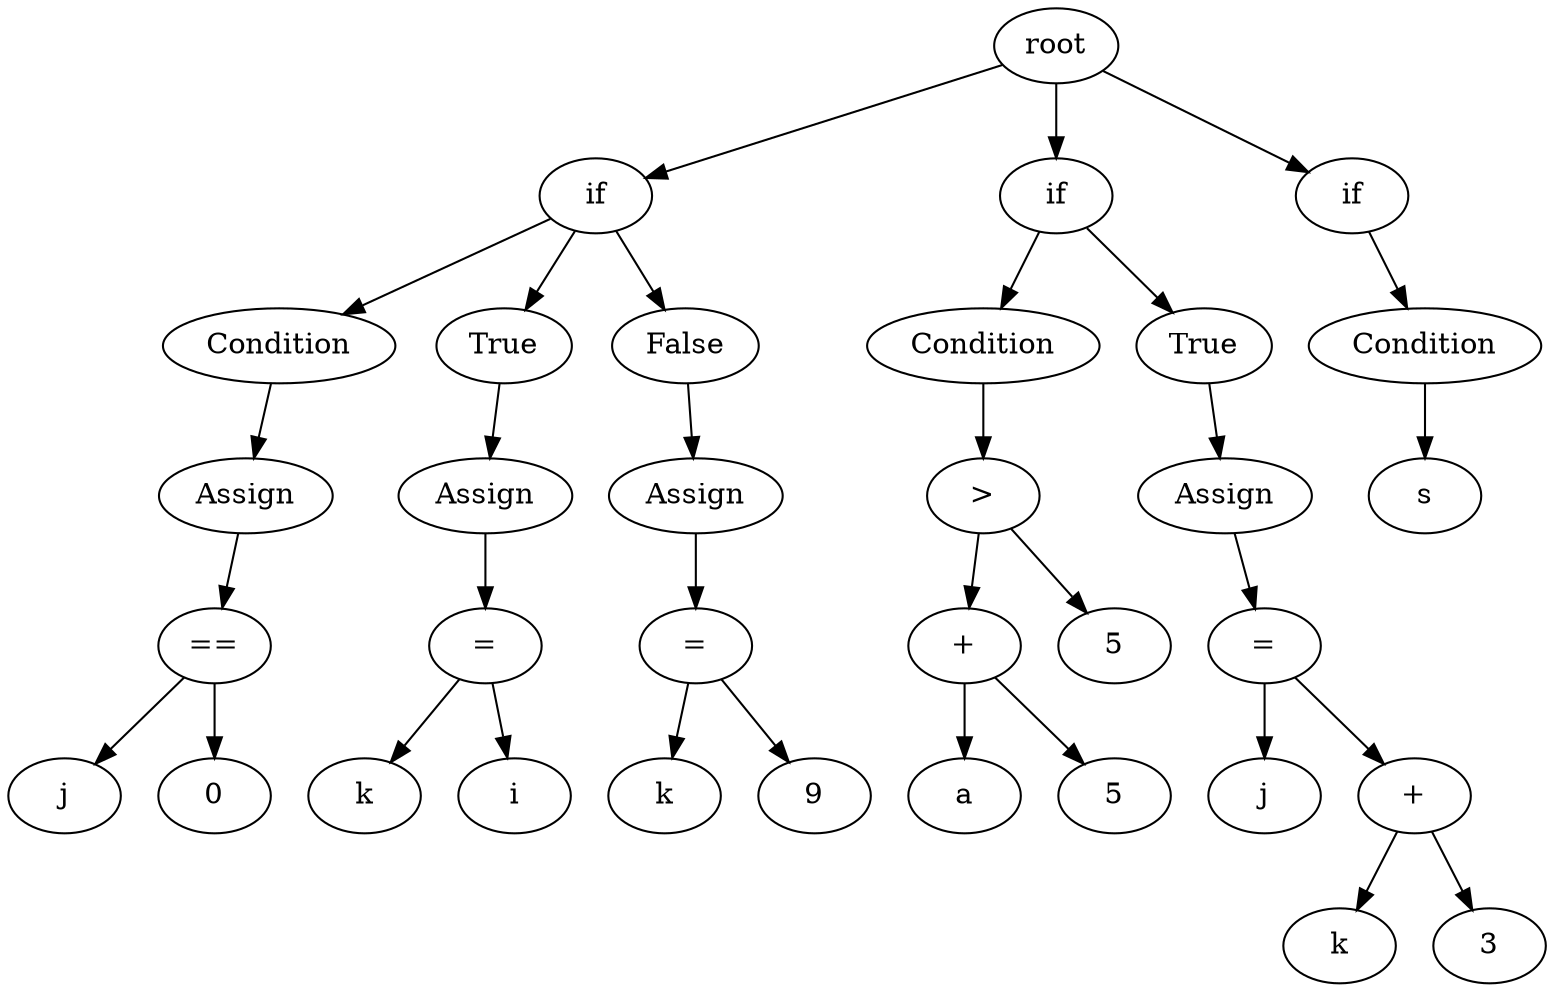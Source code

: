 // root
digraph {
	None [label=root]
	0 [label=if]
	None -> 0
	1 [label=Condition]
	0 -> 1
	2 [label=Assign]
	1 -> 2
	4 [label="=="]
	2 -> 4
	3 [label=j]
	4 -> 3
	5 [label=0]
	4 -> 5
	6 [label=True]
	0 -> 6
	7 [label=Assign]
	6 -> 7
	9 [label="="]
	7 -> 9
	8 [label=k]
	9 -> 8
	10 [label=i]
	9 -> 10
	11 [label=False]
	0 -> 11
	12 [label=Assign]
	11 -> 12
	14 [label="="]
	12 -> 14
	13 [label=k]
	14 -> 13
	15 [label=9]
	14 -> 15
	16 [label=if]
	None -> 16
	17 [label=Condition]
	16 -> 17
	21 [label=">"]
	17 -> 21
	19 [label="+"]
	21 -> 19
	18 [label=a]
	19 -> 18
	20 [label=5]
	19 -> 20
	22 [label=5]
	21 -> 22
	23 [label=True]
	16 -> 23
	24 [label=Assign]
	23 -> 24
	26 [label="="]
	24 -> 26
	25 [label=j]
	26 -> 25
	28 [label="+"]
	26 -> 28
	27 [label=k]
	28 -> 27
	29 [label=3]
	28 -> 29
	30 [label=if]
	None -> 30
	31 [label=Condition]
	30 -> 31
	32 [label=s]
	31 -> 32
}
